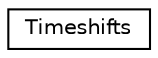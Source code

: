 digraph "Graphical Class Hierarchy"
{
 // LATEX_PDF_SIZE
  edge [fontname="Helvetica",fontsize="10",labelfontname="Helvetica",labelfontsize="10"];
  node [fontname="Helvetica",fontsize="10",shape=record];
  rankdir="LR";
  Node0 [label="Timeshifts",height=0.2,width=0.4,color="black", fillcolor="white", style="filled",URL="$class_timeshifts.html",tooltip=" "];
}
